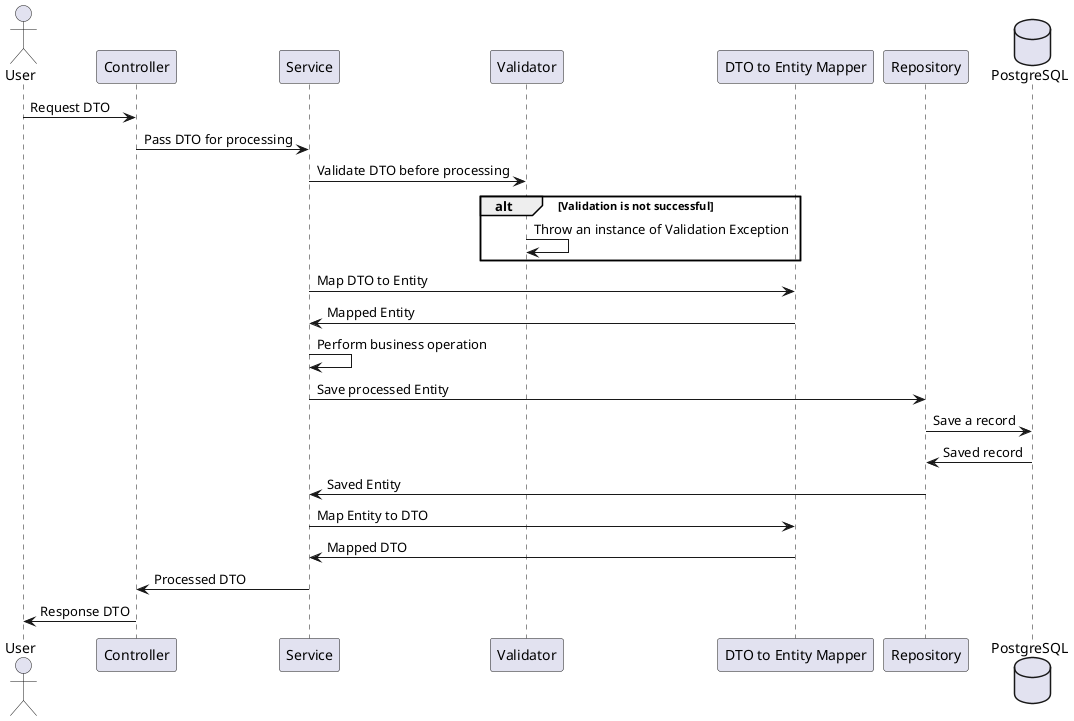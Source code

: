 @startuml Party Data Service To Be
    actor User as user

    participant Controller as controller
    participant Service as service
    participant Validator as validator
    participant "DTO to Entity Mapper" as mapper
    participant Repository as repository
    database PostgreSQL as db

    user -> controller: Request DTO
        controller -> service: Pass DTO for processing
            service -> validator: Validate DTO before processing
            alt Validation is not successful
                validator -> validator: Throw an instance of Validation Exception
            end

            service -> mapper: Map DTO to Entity
            mapper -> service: Mapped Entity

            service -> service: Perform business operation

            service -> repository: Save processed Entity
                repository -> db: Save a record
                db -> repository: Saved record
            repository -> service: Saved Entity

            service -> mapper: Map Entity to DTO
            mapper -> service: Mapped DTO
        service -> controller: Processed DTO
    controller -> user: Response DTO
@enduml